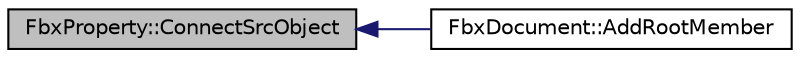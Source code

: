 digraph "FbxProperty::ConnectSrcObject"
{
  edge [fontname="Helvetica",fontsize="10",labelfontname="Helvetica",labelfontsize="10"];
  node [fontname="Helvetica",fontsize="10",shape=record];
  rankdir="LR";
  Node26 [label="FbxProperty::ConnectSrcObject",height=0.2,width=0.4,color="black", fillcolor="grey75", style="filled", fontcolor="black"];
  Node26 -> Node27 [dir="back",color="midnightblue",fontsize="10",style="solid",fontname="Helvetica"];
  Node27 [label="FbxDocument::AddRootMember",height=0.2,width=0.4,color="black", fillcolor="white", style="filled",URL="$class_fbx_document.html#a61a00187fc94a643db607720d336ffc8"];
}
